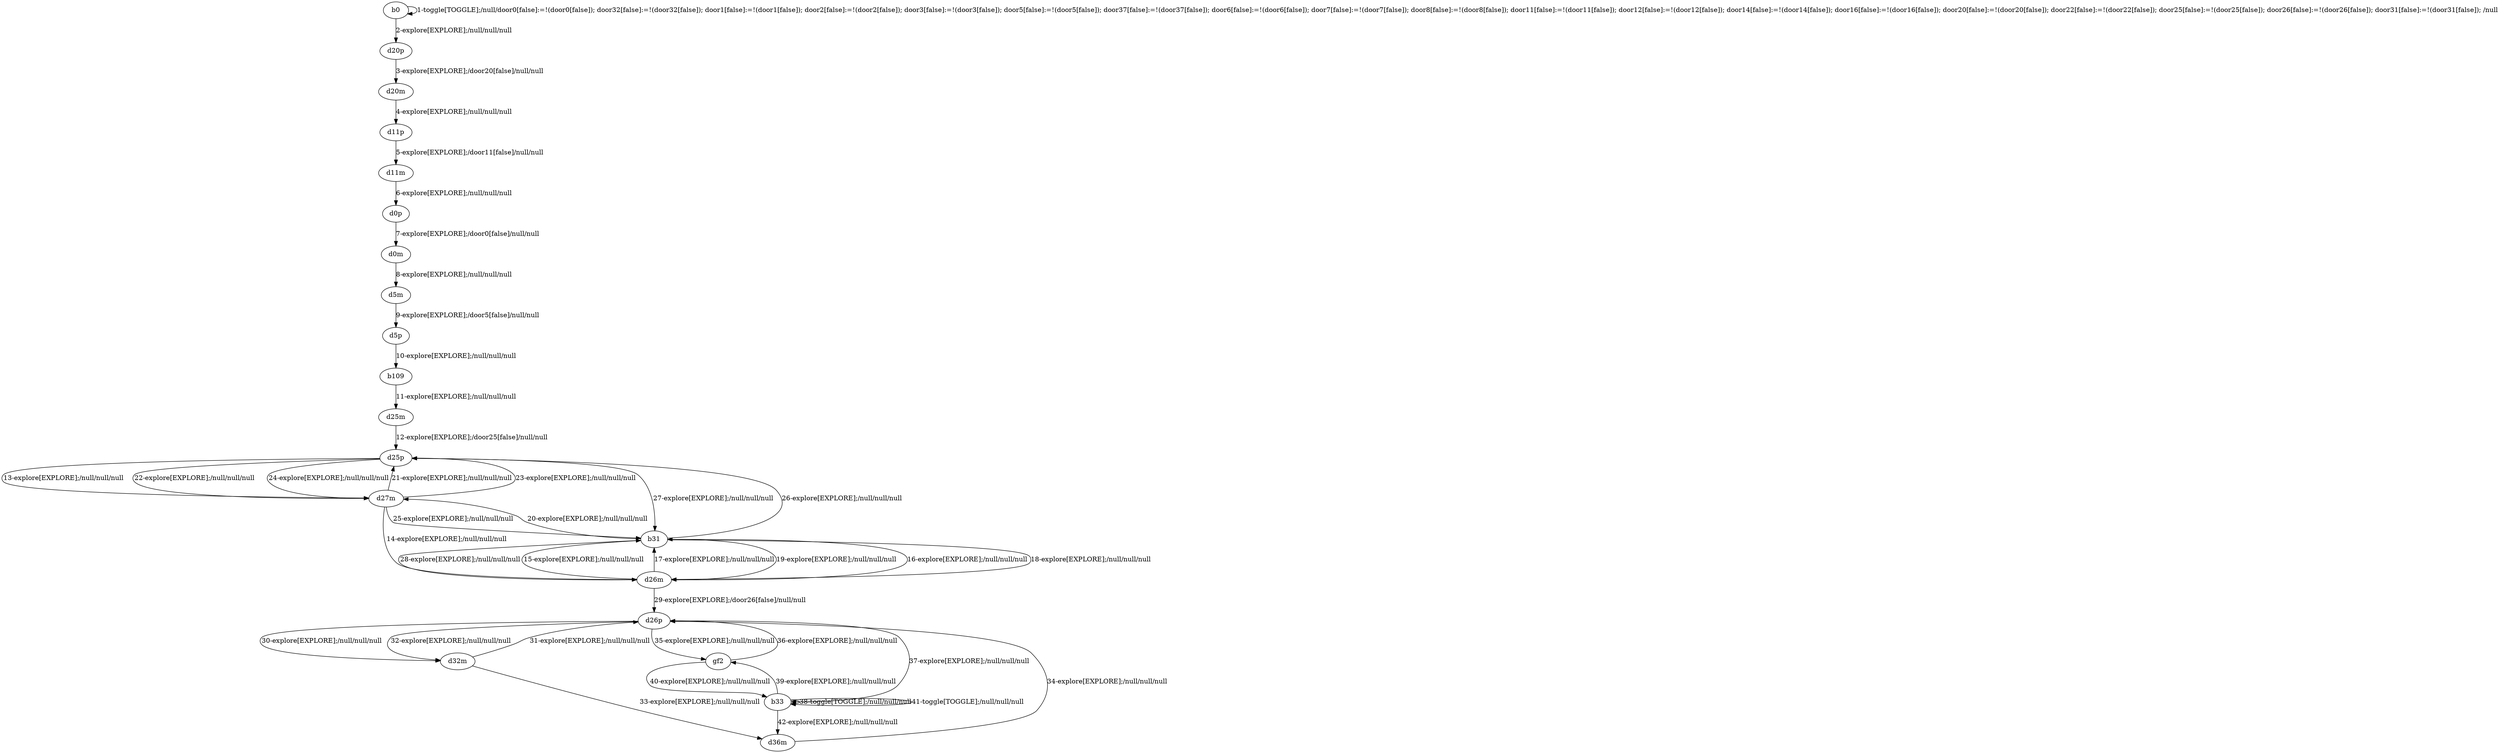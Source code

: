 # Total number of goals covered by this test: 2
# d32m --> d36m
# d26p --> gf2

digraph g {
"b0" -> "b0" [label = "1-toggle[TOGGLE];/null/door0[false]:=!(door0[false]); door32[false]:=!(door32[false]); door1[false]:=!(door1[false]); door2[false]:=!(door2[false]); door3[false]:=!(door3[false]); door5[false]:=!(door5[false]); door37[false]:=!(door37[false]); door6[false]:=!(door6[false]); door7[false]:=!(door7[false]); door8[false]:=!(door8[false]); door11[false]:=!(door11[false]); door12[false]:=!(door12[false]); door14[false]:=!(door14[false]); door16[false]:=!(door16[false]); door20[false]:=!(door20[false]); door22[false]:=!(door22[false]); door25[false]:=!(door25[false]); door26[false]:=!(door26[false]); door31[false]:=!(door31[false]); /null"];
"b0" -> "d20p" [label = "2-explore[EXPLORE];/null/null/null"];
"d20p" -> "d20m" [label = "3-explore[EXPLORE];/door20[false]/null/null"];
"d20m" -> "d11p" [label = "4-explore[EXPLORE];/null/null/null"];
"d11p" -> "d11m" [label = "5-explore[EXPLORE];/door11[false]/null/null"];
"d11m" -> "d0p" [label = "6-explore[EXPLORE];/null/null/null"];
"d0p" -> "d0m" [label = "7-explore[EXPLORE];/door0[false]/null/null"];
"d0m" -> "d5m" [label = "8-explore[EXPLORE];/null/null/null"];
"d5m" -> "d5p" [label = "9-explore[EXPLORE];/door5[false]/null/null"];
"d5p" -> "b109" [label = "10-explore[EXPLORE];/null/null/null"];
"b109" -> "d25m" [label = "11-explore[EXPLORE];/null/null/null"];
"d25m" -> "d25p" [label = "12-explore[EXPLORE];/door25[false]/null/null"];
"d25p" -> "d27m" [label = "13-explore[EXPLORE];/null/null/null"];
"d27m" -> "d26m" [label = "14-explore[EXPLORE];/null/null/null"];
"d26m" -> "b31" [label = "15-explore[EXPLORE];/null/null/null"];
"b31" -> "d26m" [label = "16-explore[EXPLORE];/null/null/null"];
"d26m" -> "b31" [label = "17-explore[EXPLORE];/null/null/null"];
"b31" -> "d26m" [label = "18-explore[EXPLORE];/null/null/null"];
"d26m" -> "b31" [label = "19-explore[EXPLORE];/null/null/null"];
"b31" -> "d27m" [label = "20-explore[EXPLORE];/null/null/null"];
"d27m" -> "d25p" [label = "21-explore[EXPLORE];/null/null/null"];
"d25p" -> "d27m" [label = "22-explore[EXPLORE];/null/null/null"];
"d27m" -> "d25p" [label = "23-explore[EXPLORE];/null/null/null"];
"d25p" -> "d27m" [label = "24-explore[EXPLORE];/null/null/null"];
"d27m" -> "b31" [label = "25-explore[EXPLORE];/null/null/null"];
"b31" -> "d25p" [label = "26-explore[EXPLORE];/null/null/null"];
"d25p" -> "b31" [label = "27-explore[EXPLORE];/null/null/null"];
"b31" -> "d26m" [label = "28-explore[EXPLORE];/null/null/null"];
"d26m" -> "d26p" [label = "29-explore[EXPLORE];/door26[false]/null/null"];
"d26p" -> "d32m" [label = "30-explore[EXPLORE];/null/null/null"];
"d32m" -> "d26p" [label = "31-explore[EXPLORE];/null/null/null"];
"d26p" -> "d32m" [label = "32-explore[EXPLORE];/null/null/null"];
"d32m" -> "d36m" [label = "33-explore[EXPLORE];/null/null/null"];
"d36m" -> "d26p" [label = "34-explore[EXPLORE];/null/null/null"];
"d26p" -> "gf2" [label = "35-explore[EXPLORE];/null/null/null"];
"gf2" -> "d26p" [label = "36-explore[EXPLORE];/null/null/null"];
"d26p" -> "b33" [label = "37-explore[EXPLORE];/null/null/null"];
"b33" -> "b33" [label = "38-toggle[TOGGLE];/null/null/null"];
"b33" -> "gf2" [label = "39-explore[EXPLORE];/null/null/null"];
"gf2" -> "b33" [label = "40-explore[EXPLORE];/null/null/null"];
"b33" -> "b33" [label = "41-toggle[TOGGLE];/null/null/null"];
"b33" -> "d36m" [label = "42-explore[EXPLORE];/null/null/null"];
}